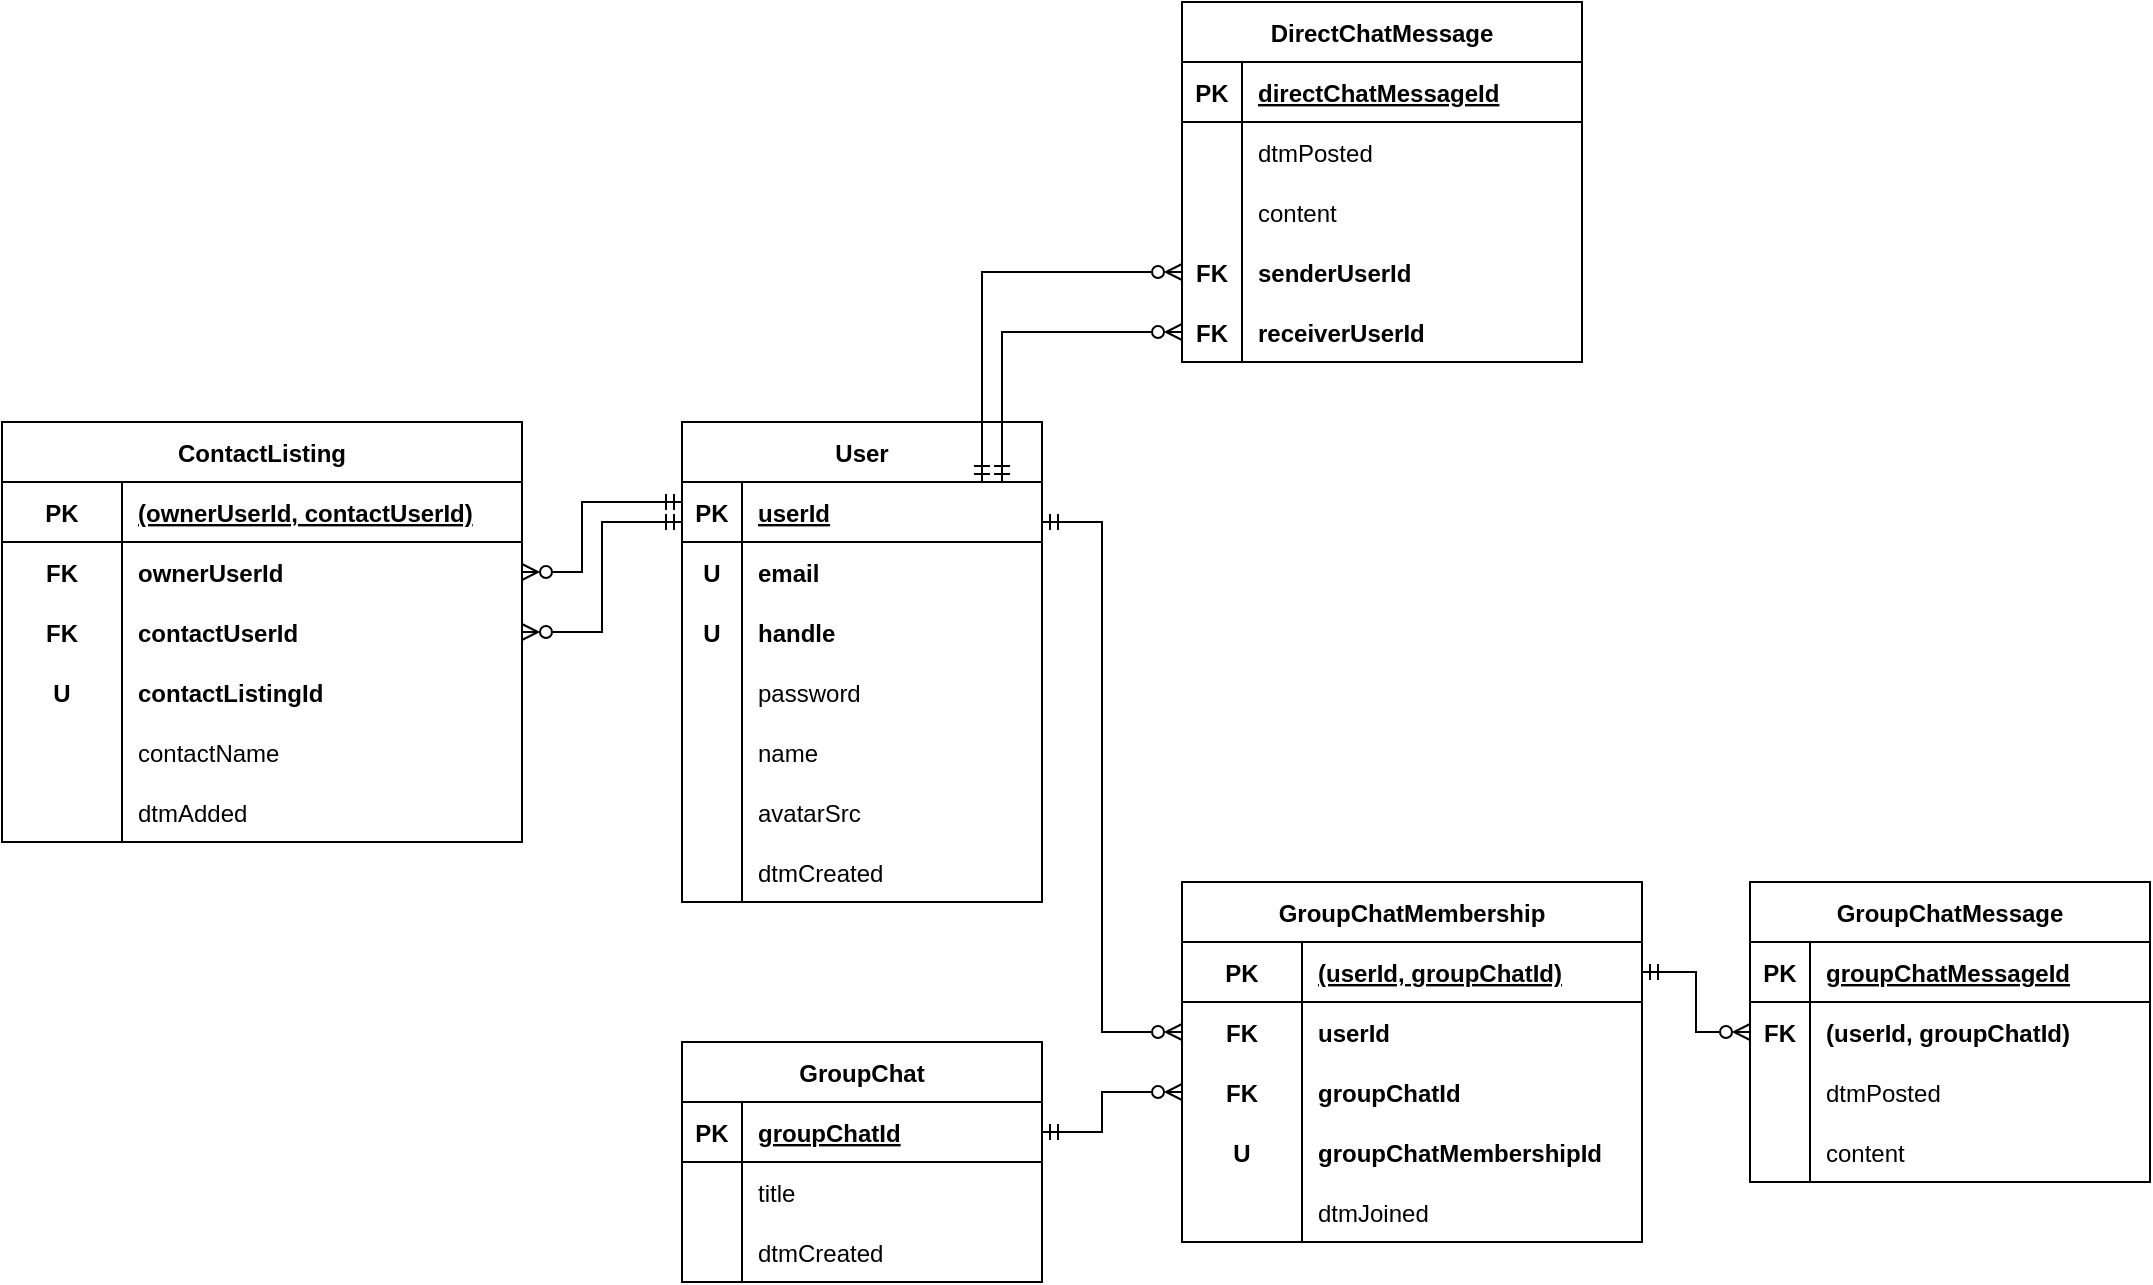 <mxfile version="18.0.7" type="device"><diagram id="ogwA0sfiTy2EIJQQeg46" name="Page-1"><mxGraphModel dx="1700" dy="932" grid="1" gridSize="10" guides="1" tooltips="1" connect="1" arrows="1" fold="1" page="1" pageScale="1" pageWidth="827" pageHeight="1169" math="0" shadow="0"><root><mxCell id="0"/><mxCell id="1" parent="0"/><mxCell id="n8cYp7E7KyXDrcf6rKB5-1" value="User" style="shape=table;startSize=30;container=1;collapsible=1;childLayout=tableLayout;fixedRows=1;rowLines=0;fontStyle=1;align=center;resizeLast=1;" parent="1" vertex="1"><mxGeometry x="-220" y="470" width="180" height="240" as="geometry"><mxRectangle x="180" y="210" width="60" height="30" as="alternateBounds"/></mxGeometry></mxCell><mxCell id="n8cYp7E7KyXDrcf6rKB5-2" value="" style="shape=partialRectangle;collapsible=0;dropTarget=0;pointerEvents=0;fillColor=none;top=0;left=0;bottom=1;right=0;points=[[0,0.5],[1,0.5]];portConstraint=eastwest;" parent="n8cYp7E7KyXDrcf6rKB5-1" vertex="1"><mxGeometry y="30" width="180" height="30" as="geometry"/></mxCell><mxCell id="n8cYp7E7KyXDrcf6rKB5-3" value="PK" style="shape=partialRectangle;connectable=0;fillColor=none;top=0;left=0;bottom=0;right=0;fontStyle=1;overflow=hidden;" parent="n8cYp7E7KyXDrcf6rKB5-2" vertex="1"><mxGeometry width="30" height="30" as="geometry"><mxRectangle width="30" height="30" as="alternateBounds"/></mxGeometry></mxCell><mxCell id="n8cYp7E7KyXDrcf6rKB5-4" value="userId" style="shape=partialRectangle;connectable=0;fillColor=none;top=0;left=0;bottom=0;right=0;align=left;spacingLeft=6;fontStyle=5;overflow=hidden;" parent="n8cYp7E7KyXDrcf6rKB5-2" vertex="1"><mxGeometry x="30" width="150" height="30" as="geometry"><mxRectangle width="150" height="30" as="alternateBounds"/></mxGeometry></mxCell><mxCell id="n8cYp7E7KyXDrcf6rKB5-5" value="" style="shape=partialRectangle;collapsible=0;dropTarget=0;pointerEvents=0;fillColor=none;top=0;left=0;bottom=0;right=0;points=[[0,0.5],[1,0.5]];portConstraint=eastwest;fontStyle=1" parent="n8cYp7E7KyXDrcf6rKB5-1" vertex="1"><mxGeometry y="60" width="180" height="30" as="geometry"/></mxCell><mxCell id="n8cYp7E7KyXDrcf6rKB5-6" value="U" style="shape=partialRectangle;connectable=0;fillColor=none;top=0;left=0;bottom=0;right=0;editable=1;overflow=hidden;fontStyle=1" parent="n8cYp7E7KyXDrcf6rKB5-5" vertex="1"><mxGeometry width="30" height="30" as="geometry"><mxRectangle width="30" height="30" as="alternateBounds"/></mxGeometry></mxCell><mxCell id="n8cYp7E7KyXDrcf6rKB5-7" value="email" style="shape=partialRectangle;connectable=0;fillColor=none;top=0;left=0;bottom=0;right=0;align=left;spacingLeft=6;overflow=hidden;fontStyle=1" parent="n8cYp7E7KyXDrcf6rKB5-5" vertex="1"><mxGeometry x="30" width="150" height="30" as="geometry"><mxRectangle width="150" height="30" as="alternateBounds"/></mxGeometry></mxCell><mxCell id="n8cYp7E7KyXDrcf6rKB5-138" value="" style="shape=partialRectangle;collapsible=0;dropTarget=0;pointerEvents=0;fillColor=none;top=0;left=0;bottom=0;right=0;points=[[0,0.5],[1,0.5]];portConstraint=eastwest;" parent="n8cYp7E7KyXDrcf6rKB5-1" vertex="1"><mxGeometry y="90" width="180" height="30" as="geometry"/></mxCell><mxCell id="n8cYp7E7KyXDrcf6rKB5-139" value="U" style="shape=partialRectangle;connectable=0;fillColor=none;top=0;left=0;bottom=0;right=0;editable=1;overflow=hidden;fontStyle=1" parent="n8cYp7E7KyXDrcf6rKB5-138" vertex="1"><mxGeometry width="30" height="30" as="geometry"><mxRectangle width="30" height="30" as="alternateBounds"/></mxGeometry></mxCell><mxCell id="n8cYp7E7KyXDrcf6rKB5-140" value="handle" style="shape=partialRectangle;connectable=0;fillColor=none;top=0;left=0;bottom=0;right=0;align=left;spacingLeft=6;overflow=hidden;fontStyle=1" parent="n8cYp7E7KyXDrcf6rKB5-138" vertex="1"><mxGeometry x="30" width="150" height="30" as="geometry"><mxRectangle width="150" height="30" as="alternateBounds"/></mxGeometry></mxCell><mxCell id="n8cYp7E7KyXDrcf6rKB5-8" value="" style="shape=partialRectangle;collapsible=0;dropTarget=0;pointerEvents=0;fillColor=none;top=0;left=0;bottom=0;right=0;points=[[0,0.5],[1,0.5]];portConstraint=eastwest;" parent="n8cYp7E7KyXDrcf6rKB5-1" vertex="1"><mxGeometry y="120" width="180" height="30" as="geometry"/></mxCell><mxCell id="n8cYp7E7KyXDrcf6rKB5-9" value="" style="shape=partialRectangle;connectable=0;fillColor=none;top=0;left=0;bottom=0;right=0;editable=1;overflow=hidden;" parent="n8cYp7E7KyXDrcf6rKB5-8" vertex="1"><mxGeometry width="30" height="30" as="geometry"><mxRectangle width="30" height="30" as="alternateBounds"/></mxGeometry></mxCell><mxCell id="n8cYp7E7KyXDrcf6rKB5-10" value="password" style="shape=partialRectangle;connectable=0;fillColor=none;top=0;left=0;bottom=0;right=0;align=left;spacingLeft=6;overflow=hidden;" parent="n8cYp7E7KyXDrcf6rKB5-8" vertex="1"><mxGeometry x="30" width="150" height="30" as="geometry"><mxRectangle width="150" height="30" as="alternateBounds"/></mxGeometry></mxCell><mxCell id="n8cYp7E7KyXDrcf6rKB5-19" value="" style="shape=partialRectangle;collapsible=0;dropTarget=0;pointerEvents=0;fillColor=none;top=0;left=0;bottom=0;right=0;points=[[0,0.5],[1,0.5]];portConstraint=eastwest;" parent="n8cYp7E7KyXDrcf6rKB5-1" vertex="1"><mxGeometry y="150" width="180" height="30" as="geometry"/></mxCell><mxCell id="n8cYp7E7KyXDrcf6rKB5-20" value="" style="shape=partialRectangle;connectable=0;fillColor=none;top=0;left=0;bottom=0;right=0;editable=1;overflow=hidden;" parent="n8cYp7E7KyXDrcf6rKB5-19" vertex="1"><mxGeometry width="30" height="30" as="geometry"><mxRectangle width="30" height="30" as="alternateBounds"/></mxGeometry></mxCell><mxCell id="n8cYp7E7KyXDrcf6rKB5-21" value="name" style="shape=partialRectangle;connectable=0;fillColor=none;top=0;left=0;bottom=0;right=0;align=left;spacingLeft=6;overflow=hidden;" parent="n8cYp7E7KyXDrcf6rKB5-19" vertex="1"><mxGeometry x="30" width="150" height="30" as="geometry"><mxRectangle width="150" height="30" as="alternateBounds"/></mxGeometry></mxCell><mxCell id="n8cYp7E7KyXDrcf6rKB5-11" value="" style="shape=partialRectangle;collapsible=0;dropTarget=0;pointerEvents=0;fillColor=none;top=0;left=0;bottom=0;right=0;points=[[0,0.5],[1,0.5]];portConstraint=eastwest;" parent="n8cYp7E7KyXDrcf6rKB5-1" vertex="1"><mxGeometry y="180" width="180" height="30" as="geometry"/></mxCell><mxCell id="n8cYp7E7KyXDrcf6rKB5-12" value="" style="shape=partialRectangle;connectable=0;fillColor=none;top=0;left=0;bottom=0;right=0;editable=1;overflow=hidden;" parent="n8cYp7E7KyXDrcf6rKB5-11" vertex="1"><mxGeometry width="30" height="30" as="geometry"><mxRectangle width="30" height="30" as="alternateBounds"/></mxGeometry></mxCell><mxCell id="n8cYp7E7KyXDrcf6rKB5-13" value="avatarSrc" style="shape=partialRectangle;connectable=0;fillColor=none;top=0;left=0;bottom=0;right=0;align=left;spacingLeft=6;overflow=hidden;" parent="n8cYp7E7KyXDrcf6rKB5-11" vertex="1"><mxGeometry x="30" width="150" height="30" as="geometry"><mxRectangle width="150" height="30" as="alternateBounds"/></mxGeometry></mxCell><mxCell id="NFXWz4saGPGMAcle1q2y-23" value="" style="shape=partialRectangle;collapsible=0;dropTarget=0;pointerEvents=0;fillColor=none;top=0;left=0;bottom=0;right=0;points=[[0,0.5],[1,0.5]];portConstraint=eastwest;" parent="n8cYp7E7KyXDrcf6rKB5-1" vertex="1"><mxGeometry y="210" width="180" height="30" as="geometry"/></mxCell><mxCell id="NFXWz4saGPGMAcle1q2y-24" value="" style="shape=partialRectangle;connectable=0;fillColor=none;top=0;left=0;bottom=0;right=0;editable=1;overflow=hidden;" parent="NFXWz4saGPGMAcle1q2y-23" vertex="1"><mxGeometry width="30" height="30" as="geometry"><mxRectangle width="30" height="30" as="alternateBounds"/></mxGeometry></mxCell><mxCell id="NFXWz4saGPGMAcle1q2y-25" value="dtmCreated" style="shape=partialRectangle;connectable=0;fillColor=none;top=0;left=0;bottom=0;right=0;align=left;spacingLeft=6;overflow=hidden;" parent="NFXWz4saGPGMAcle1q2y-23" vertex="1"><mxGeometry x="30" width="150" height="30" as="geometry"><mxRectangle width="150" height="30" as="alternateBounds"/></mxGeometry></mxCell><mxCell id="n8cYp7E7KyXDrcf6rKB5-41" value="GroupChatMessage" style="shape=table;startSize=30;container=1;collapsible=1;childLayout=tableLayout;fixedRows=1;rowLines=0;fontStyle=1;align=center;resizeLast=1;" parent="1" vertex="1"><mxGeometry x="314" y="700" width="200" height="150" as="geometry"><mxRectangle x="180" y="210" width="60" height="30" as="alternateBounds"/></mxGeometry></mxCell><mxCell id="n8cYp7E7KyXDrcf6rKB5-42" value="" style="shape=partialRectangle;collapsible=0;dropTarget=0;pointerEvents=0;fillColor=none;top=0;left=0;bottom=1;right=0;points=[[0,0.5],[1,0.5]];portConstraint=eastwest;" parent="n8cYp7E7KyXDrcf6rKB5-41" vertex="1"><mxGeometry y="30" width="200" height="30" as="geometry"/></mxCell><mxCell id="n8cYp7E7KyXDrcf6rKB5-43" value="PK" style="shape=partialRectangle;connectable=0;fillColor=none;top=0;left=0;bottom=0;right=0;fontStyle=1;overflow=hidden;" parent="n8cYp7E7KyXDrcf6rKB5-42" vertex="1"><mxGeometry width="30" height="30" as="geometry"><mxRectangle width="30" height="30" as="alternateBounds"/></mxGeometry></mxCell><mxCell id="n8cYp7E7KyXDrcf6rKB5-44" value="groupChatMessageId" style="shape=partialRectangle;connectable=0;fillColor=none;top=0;left=0;bottom=0;right=0;align=left;spacingLeft=6;fontStyle=5;overflow=hidden;" parent="n8cYp7E7KyXDrcf6rKB5-42" vertex="1"><mxGeometry x="30" width="170" height="30" as="geometry"><mxRectangle width="170" height="30" as="alternateBounds"/></mxGeometry></mxCell><mxCell id="n8cYp7E7KyXDrcf6rKB5-51" value="" style="shape=partialRectangle;collapsible=0;dropTarget=0;pointerEvents=0;fillColor=none;top=0;left=0;bottom=0;right=0;points=[[0,0.5],[1,0.5]];portConstraint=eastwest;" parent="n8cYp7E7KyXDrcf6rKB5-41" vertex="1"><mxGeometry y="60" width="200" height="30" as="geometry"/></mxCell><mxCell id="n8cYp7E7KyXDrcf6rKB5-52" value="FK" style="shape=partialRectangle;connectable=0;fillColor=none;top=0;left=0;bottom=0;right=0;editable=1;overflow=hidden;fontStyle=1" parent="n8cYp7E7KyXDrcf6rKB5-51" vertex="1"><mxGeometry width="30" height="30" as="geometry"><mxRectangle width="30" height="30" as="alternateBounds"/></mxGeometry></mxCell><mxCell id="n8cYp7E7KyXDrcf6rKB5-53" value="(userId, groupChatId)" style="shape=partialRectangle;connectable=0;fillColor=none;top=0;left=0;bottom=0;right=0;align=left;spacingLeft=6;overflow=hidden;fontStyle=1" parent="n8cYp7E7KyXDrcf6rKB5-51" vertex="1"><mxGeometry x="30" width="170" height="30" as="geometry"><mxRectangle width="170" height="30" as="alternateBounds"/></mxGeometry></mxCell><mxCell id="n8cYp7E7KyXDrcf6rKB5-45" value="" style="shape=partialRectangle;collapsible=0;dropTarget=0;pointerEvents=0;fillColor=none;top=0;left=0;bottom=0;right=0;points=[[0,0.5],[1,0.5]];portConstraint=eastwest;" parent="n8cYp7E7KyXDrcf6rKB5-41" vertex="1"><mxGeometry y="90" width="200" height="30" as="geometry"/></mxCell><mxCell id="n8cYp7E7KyXDrcf6rKB5-46" value="" style="shape=partialRectangle;connectable=0;fillColor=none;top=0;left=0;bottom=0;right=0;editable=1;overflow=hidden;" parent="n8cYp7E7KyXDrcf6rKB5-45" vertex="1"><mxGeometry width="30" height="30" as="geometry"><mxRectangle width="30" height="30" as="alternateBounds"/></mxGeometry></mxCell><mxCell id="n8cYp7E7KyXDrcf6rKB5-47" value="dtmPosted" style="shape=partialRectangle;connectable=0;fillColor=none;top=0;left=0;bottom=0;right=0;align=left;spacingLeft=6;overflow=hidden;" parent="n8cYp7E7KyXDrcf6rKB5-45" vertex="1"><mxGeometry x="30" width="170" height="30" as="geometry"><mxRectangle width="170" height="30" as="alternateBounds"/></mxGeometry></mxCell><mxCell id="n8cYp7E7KyXDrcf6rKB5-48" value="" style="shape=partialRectangle;collapsible=0;dropTarget=0;pointerEvents=0;fillColor=none;top=0;left=0;bottom=0;right=0;points=[[0,0.5],[1,0.5]];portConstraint=eastwest;" parent="n8cYp7E7KyXDrcf6rKB5-41" vertex="1"><mxGeometry y="120" width="200" height="30" as="geometry"/></mxCell><mxCell id="n8cYp7E7KyXDrcf6rKB5-49" value="" style="shape=partialRectangle;connectable=0;fillColor=none;top=0;left=0;bottom=0;right=0;editable=1;overflow=hidden;" parent="n8cYp7E7KyXDrcf6rKB5-48" vertex="1"><mxGeometry width="30" height="30" as="geometry"><mxRectangle width="30" height="30" as="alternateBounds"/></mxGeometry></mxCell><mxCell id="n8cYp7E7KyXDrcf6rKB5-50" value="content" style="shape=partialRectangle;connectable=0;fillColor=none;top=0;left=0;bottom=0;right=0;align=left;spacingLeft=6;overflow=hidden;" parent="n8cYp7E7KyXDrcf6rKB5-48" vertex="1"><mxGeometry x="30" width="170" height="30" as="geometry"><mxRectangle width="170" height="30" as="alternateBounds"/></mxGeometry></mxCell><mxCell id="n8cYp7E7KyXDrcf6rKB5-65" value="GroupChat" style="shape=table;startSize=30;container=1;collapsible=1;childLayout=tableLayout;fixedRows=1;rowLines=0;fontStyle=1;align=center;resizeLast=1;" parent="1" vertex="1"><mxGeometry x="-220" y="780" width="180" height="120" as="geometry"/></mxCell><mxCell id="n8cYp7E7KyXDrcf6rKB5-66" value="" style="shape=partialRectangle;collapsible=0;dropTarget=0;pointerEvents=0;fillColor=none;top=0;left=0;bottom=1;right=0;points=[[0,0.5],[1,0.5]];portConstraint=eastwest;" parent="n8cYp7E7KyXDrcf6rKB5-65" vertex="1"><mxGeometry y="30" width="180" height="30" as="geometry"/></mxCell><mxCell id="n8cYp7E7KyXDrcf6rKB5-67" value="PK" style="shape=partialRectangle;connectable=0;fillColor=none;top=0;left=0;bottom=0;right=0;fontStyle=1;overflow=hidden;" parent="n8cYp7E7KyXDrcf6rKB5-66" vertex="1"><mxGeometry width="30" height="30" as="geometry"><mxRectangle width="30" height="30" as="alternateBounds"/></mxGeometry></mxCell><mxCell id="n8cYp7E7KyXDrcf6rKB5-68" value="groupChatId" style="shape=partialRectangle;connectable=0;fillColor=none;top=0;left=0;bottom=0;right=0;align=left;spacingLeft=6;fontStyle=5;overflow=hidden;" parent="n8cYp7E7KyXDrcf6rKB5-66" vertex="1"><mxGeometry x="30" width="150" height="30" as="geometry"><mxRectangle width="150" height="30" as="alternateBounds"/></mxGeometry></mxCell><mxCell id="n8cYp7E7KyXDrcf6rKB5-69" value="" style="shape=partialRectangle;collapsible=0;dropTarget=0;pointerEvents=0;fillColor=none;top=0;left=0;bottom=0;right=0;points=[[0,0.5],[1,0.5]];portConstraint=eastwest;" parent="n8cYp7E7KyXDrcf6rKB5-65" vertex="1"><mxGeometry y="60" width="180" height="30" as="geometry"/></mxCell><mxCell id="n8cYp7E7KyXDrcf6rKB5-70" value="" style="shape=partialRectangle;connectable=0;fillColor=none;top=0;left=0;bottom=0;right=0;editable=1;overflow=hidden;" parent="n8cYp7E7KyXDrcf6rKB5-69" vertex="1"><mxGeometry width="30" height="30" as="geometry"><mxRectangle width="30" height="30" as="alternateBounds"/></mxGeometry></mxCell><mxCell id="n8cYp7E7KyXDrcf6rKB5-71" value="title" style="shape=partialRectangle;connectable=0;fillColor=none;top=0;left=0;bottom=0;right=0;align=left;spacingLeft=6;overflow=hidden;" parent="n8cYp7E7KyXDrcf6rKB5-69" vertex="1"><mxGeometry x="30" width="150" height="30" as="geometry"><mxRectangle width="150" height="30" as="alternateBounds"/></mxGeometry></mxCell><mxCell id="n8cYp7E7KyXDrcf6rKB5-72" value="" style="shape=partialRectangle;collapsible=0;dropTarget=0;pointerEvents=0;fillColor=none;top=0;left=0;bottom=0;right=0;points=[[0,0.5],[1,0.5]];portConstraint=eastwest;" parent="n8cYp7E7KyXDrcf6rKB5-65" vertex="1"><mxGeometry y="90" width="180" height="30" as="geometry"/></mxCell><mxCell id="n8cYp7E7KyXDrcf6rKB5-73" value="" style="shape=partialRectangle;connectable=0;fillColor=none;top=0;left=0;bottom=0;right=0;editable=1;overflow=hidden;" parent="n8cYp7E7KyXDrcf6rKB5-72" vertex="1"><mxGeometry width="30" height="30" as="geometry"><mxRectangle width="30" height="30" as="alternateBounds"/></mxGeometry></mxCell><mxCell id="n8cYp7E7KyXDrcf6rKB5-74" value="dtmCreated" style="shape=partialRectangle;connectable=0;fillColor=none;top=0;left=0;bottom=0;right=0;align=left;spacingLeft=6;overflow=hidden;" parent="n8cYp7E7KyXDrcf6rKB5-72" vertex="1"><mxGeometry x="30" width="150" height="30" as="geometry"><mxRectangle width="150" height="30" as="alternateBounds"/></mxGeometry></mxCell><mxCell id="n8cYp7E7KyXDrcf6rKB5-100" value="GroupChatMembership" style="shape=table;startSize=30;container=1;collapsible=1;childLayout=tableLayout;fixedRows=1;rowLines=0;fontStyle=1;align=center;resizeLast=1;" parent="1" vertex="1"><mxGeometry x="30" y="700" width="230" height="180" as="geometry"/></mxCell><mxCell id="1bkIsNnUVu4j5fI7n6q0-2" value="" style="shape=partialRectangle;collapsible=0;dropTarget=0;pointerEvents=0;fillColor=none;top=0;left=0;bottom=1;right=0;points=[[0,0.5],[1,0.5]];portConstraint=eastwest;" vertex="1" parent="n8cYp7E7KyXDrcf6rKB5-100"><mxGeometry y="30" width="230" height="30" as="geometry"/></mxCell><mxCell id="1bkIsNnUVu4j5fI7n6q0-3" value="PK" style="shape=partialRectangle;connectable=0;fillColor=none;top=0;left=0;bottom=0;right=0;editable=1;overflow=hidden;fontStyle=1" vertex="1" parent="1bkIsNnUVu4j5fI7n6q0-2"><mxGeometry width="60" height="30" as="geometry"><mxRectangle width="60" height="30" as="alternateBounds"/></mxGeometry></mxCell><mxCell id="1bkIsNnUVu4j5fI7n6q0-4" value="(userId, groupChatId)" style="shape=partialRectangle;connectable=0;fillColor=none;top=0;left=0;bottom=0;right=0;align=left;spacingLeft=6;overflow=hidden;fontStyle=5" vertex="1" parent="1bkIsNnUVu4j5fI7n6q0-2"><mxGeometry x="60" width="170" height="30" as="geometry"><mxRectangle width="170" height="30" as="alternateBounds"/></mxGeometry></mxCell><mxCell id="n8cYp7E7KyXDrcf6rKB5-104" value="" style="shape=partialRectangle;collapsible=0;dropTarget=0;pointerEvents=0;fillColor=none;top=0;left=0;bottom=0;right=0;points=[[0,0.5],[1,0.5]];portConstraint=eastwest;" parent="n8cYp7E7KyXDrcf6rKB5-100" vertex="1"><mxGeometry y="60" width="230" height="30" as="geometry"/></mxCell><mxCell id="n8cYp7E7KyXDrcf6rKB5-105" value="FK" style="shape=partialRectangle;connectable=0;fillColor=none;top=0;left=0;bottom=0;right=0;editable=1;overflow=hidden;fontStyle=1" parent="n8cYp7E7KyXDrcf6rKB5-104" vertex="1"><mxGeometry width="60" height="30" as="geometry"><mxRectangle width="60" height="30" as="alternateBounds"/></mxGeometry></mxCell><mxCell id="n8cYp7E7KyXDrcf6rKB5-106" value="userId" style="shape=partialRectangle;connectable=0;fillColor=none;top=0;left=0;bottom=0;right=0;align=left;spacingLeft=6;overflow=hidden;fontStyle=1" parent="n8cYp7E7KyXDrcf6rKB5-104" vertex="1"><mxGeometry x="60" width="170" height="30" as="geometry"><mxRectangle width="170" height="30" as="alternateBounds"/></mxGeometry></mxCell><mxCell id="n8cYp7E7KyXDrcf6rKB5-107" value="" style="shape=partialRectangle;collapsible=0;dropTarget=0;pointerEvents=0;fillColor=none;top=0;left=0;bottom=0;right=0;points=[[0,0.5],[1,0.5]];portConstraint=eastwest;" parent="n8cYp7E7KyXDrcf6rKB5-100" vertex="1"><mxGeometry y="90" width="230" height="30" as="geometry"/></mxCell><mxCell id="n8cYp7E7KyXDrcf6rKB5-108" value="FK" style="shape=partialRectangle;connectable=0;fillColor=none;top=0;left=0;bottom=0;right=0;editable=1;overflow=hidden;fontStyle=1" parent="n8cYp7E7KyXDrcf6rKB5-107" vertex="1"><mxGeometry width="60" height="30" as="geometry"><mxRectangle width="60" height="30" as="alternateBounds"/></mxGeometry></mxCell><mxCell id="n8cYp7E7KyXDrcf6rKB5-109" value="groupChatId" style="shape=partialRectangle;connectable=0;fillColor=none;top=0;left=0;bottom=0;right=0;align=left;spacingLeft=6;overflow=hidden;fontStyle=1" parent="n8cYp7E7KyXDrcf6rKB5-107" vertex="1"><mxGeometry x="60" width="170" height="30" as="geometry"><mxRectangle width="170" height="30" as="alternateBounds"/></mxGeometry></mxCell><mxCell id="n8cYp7E7KyXDrcf6rKB5-101" value="" style="shape=partialRectangle;collapsible=0;dropTarget=0;pointerEvents=0;fillColor=none;top=0;left=0;bottom=0;right=0;points=[[0,0.5],[1,0.5]];portConstraint=eastwest;" parent="n8cYp7E7KyXDrcf6rKB5-100" vertex="1"><mxGeometry y="120" width="230" height="30" as="geometry"/></mxCell><mxCell id="n8cYp7E7KyXDrcf6rKB5-102" value="U" style="shape=partialRectangle;connectable=0;fillColor=none;top=0;left=0;bottom=0;right=0;fontStyle=1;overflow=hidden;" parent="n8cYp7E7KyXDrcf6rKB5-101" vertex="1"><mxGeometry width="60" height="30" as="geometry"><mxRectangle width="60" height="30" as="alternateBounds"/></mxGeometry></mxCell><mxCell id="n8cYp7E7KyXDrcf6rKB5-103" value="groupChatMembershipId" style="shape=partialRectangle;connectable=0;fillColor=none;top=0;left=0;bottom=0;right=0;align=left;spacingLeft=6;fontStyle=1;overflow=hidden;" parent="n8cYp7E7KyXDrcf6rKB5-101" vertex="1"><mxGeometry x="60" width="170" height="30" as="geometry"><mxRectangle width="170" height="30" as="alternateBounds"/></mxGeometry></mxCell><mxCell id="n8cYp7E7KyXDrcf6rKB5-110" value="" style="shape=partialRectangle;collapsible=0;dropTarget=0;pointerEvents=0;fillColor=none;top=0;left=0;bottom=0;right=0;points=[[0,0.5],[1,0.5]];portConstraint=eastwest;" parent="n8cYp7E7KyXDrcf6rKB5-100" vertex="1"><mxGeometry y="150" width="230" height="30" as="geometry"/></mxCell><mxCell id="n8cYp7E7KyXDrcf6rKB5-111" value="" style="shape=partialRectangle;connectable=0;fillColor=none;top=0;left=0;bottom=0;right=0;editable=1;overflow=hidden;" parent="n8cYp7E7KyXDrcf6rKB5-110" vertex="1"><mxGeometry width="60" height="30" as="geometry"><mxRectangle width="60" height="30" as="alternateBounds"/></mxGeometry></mxCell><mxCell id="n8cYp7E7KyXDrcf6rKB5-112" value="dtmJoined" style="shape=partialRectangle;connectable=0;fillColor=none;top=0;left=0;bottom=0;right=0;align=left;spacingLeft=6;overflow=hidden;" parent="n8cYp7E7KyXDrcf6rKB5-110" vertex="1"><mxGeometry x="60" width="170" height="30" as="geometry"><mxRectangle width="170" height="30" as="alternateBounds"/></mxGeometry></mxCell><mxCell id="n8cYp7E7KyXDrcf6rKB5-114" style="edgeStyle=orthogonalEdgeStyle;rounded=0;orthogonalLoop=1;jettySize=auto;html=1;startArrow=ERmandOne;startFill=0;endArrow=ERzeroToMany;endFill=0;strokeColor=default;" parent="1" source="n8cYp7E7KyXDrcf6rKB5-2" target="n8cYp7E7KyXDrcf6rKB5-104" edge="1"><mxGeometry relative="1" as="geometry"><Array as="points"><mxPoint x="-10" y="520"/><mxPoint x="-10" y="775"/></Array></mxGeometry></mxCell><mxCell id="n8cYp7E7KyXDrcf6rKB5-115" style="edgeStyle=orthogonalEdgeStyle;rounded=0;orthogonalLoop=1;jettySize=auto;html=1;startArrow=ERzeroToMany;startFill=0;endArrow=ERmandOne;endFill=0;strokeColor=default;" parent="1" source="n8cYp7E7KyXDrcf6rKB5-107" target="n8cYp7E7KyXDrcf6rKB5-66" edge="1"><mxGeometry relative="1" as="geometry"><Array as="points"><mxPoint x="-10" y="805"/><mxPoint x="-10" y="825"/></Array></mxGeometry></mxCell><mxCell id="n8cYp7E7KyXDrcf6rKB5-122" value="ContactListing" style="shape=table;startSize=30;container=1;collapsible=1;childLayout=tableLayout;fixedRows=1;rowLines=0;fontStyle=1;align=center;resizeLast=1;" parent="1" vertex="1"><mxGeometry x="-560" y="470" width="260" height="210" as="geometry"><mxRectangle x="180" y="210" width="60" height="30" as="alternateBounds"/></mxGeometry></mxCell><mxCell id="1bkIsNnUVu4j5fI7n6q0-5" value="" style="shape=partialRectangle;collapsible=0;dropTarget=0;pointerEvents=0;fillColor=none;top=0;left=0;bottom=1;right=0;points=[[0,0.5],[1,0.5]];portConstraint=eastwest;" vertex="1" parent="n8cYp7E7KyXDrcf6rKB5-122"><mxGeometry y="30" width="260" height="30" as="geometry"/></mxCell><mxCell id="1bkIsNnUVu4j5fI7n6q0-6" value="PK" style="shape=partialRectangle;connectable=0;fillColor=none;top=0;left=0;bottom=0;right=0;editable=1;overflow=hidden;fontStyle=1" vertex="1" parent="1bkIsNnUVu4j5fI7n6q0-5"><mxGeometry width="60" height="30" as="geometry"><mxRectangle width="60" height="30" as="alternateBounds"/></mxGeometry></mxCell><mxCell id="1bkIsNnUVu4j5fI7n6q0-7" value="(ownerUserId, contactUserId)" style="shape=partialRectangle;connectable=0;fillColor=none;top=0;left=0;bottom=0;right=0;align=left;spacingLeft=6;overflow=hidden;fontStyle=5" vertex="1" parent="1bkIsNnUVu4j5fI7n6q0-5"><mxGeometry x="60" width="200" height="30" as="geometry"><mxRectangle width="200" height="30" as="alternateBounds"/></mxGeometry></mxCell><mxCell id="n8cYp7E7KyXDrcf6rKB5-126" value="" style="shape=partialRectangle;collapsible=0;dropTarget=0;pointerEvents=0;fillColor=none;top=0;left=0;bottom=0;right=0;points=[[0,0.5],[1,0.5]];portConstraint=eastwest;" parent="n8cYp7E7KyXDrcf6rKB5-122" vertex="1"><mxGeometry y="60" width="260" height="30" as="geometry"/></mxCell><mxCell id="n8cYp7E7KyXDrcf6rKB5-127" value="FK" style="shape=partialRectangle;connectable=0;fillColor=none;top=0;left=0;bottom=0;right=0;editable=1;overflow=hidden;fontStyle=1" parent="n8cYp7E7KyXDrcf6rKB5-126" vertex="1"><mxGeometry width="60" height="30" as="geometry"><mxRectangle width="60" height="30" as="alternateBounds"/></mxGeometry></mxCell><mxCell id="n8cYp7E7KyXDrcf6rKB5-128" value="ownerUserId" style="shape=partialRectangle;connectable=0;fillColor=none;top=0;left=0;bottom=0;right=0;align=left;spacingLeft=6;overflow=hidden;fontStyle=1" parent="n8cYp7E7KyXDrcf6rKB5-126" vertex="1"><mxGeometry x="60" width="200" height="30" as="geometry"><mxRectangle width="200" height="30" as="alternateBounds"/></mxGeometry></mxCell><mxCell id="n8cYp7E7KyXDrcf6rKB5-129" value="" style="shape=partialRectangle;collapsible=0;dropTarget=0;pointerEvents=0;fillColor=none;top=0;left=0;bottom=0;right=0;points=[[0,0.5],[1,0.5]];portConstraint=eastwest;" parent="n8cYp7E7KyXDrcf6rKB5-122" vertex="1"><mxGeometry y="90" width="260" height="30" as="geometry"/></mxCell><mxCell id="n8cYp7E7KyXDrcf6rKB5-130" value="FK" style="shape=partialRectangle;connectable=0;fillColor=none;top=0;left=0;bottom=0;right=0;editable=1;overflow=hidden;fontStyle=1" parent="n8cYp7E7KyXDrcf6rKB5-129" vertex="1"><mxGeometry width="60" height="30" as="geometry"><mxRectangle width="60" height="30" as="alternateBounds"/></mxGeometry></mxCell><mxCell id="n8cYp7E7KyXDrcf6rKB5-131" value="contactUserId" style="shape=partialRectangle;connectable=0;fillColor=none;top=0;left=0;bottom=0;right=0;align=left;spacingLeft=6;overflow=hidden;fontStyle=1" parent="n8cYp7E7KyXDrcf6rKB5-129" vertex="1"><mxGeometry x="60" width="200" height="30" as="geometry"><mxRectangle width="200" height="30" as="alternateBounds"/></mxGeometry></mxCell><mxCell id="n8cYp7E7KyXDrcf6rKB5-123" value="" style="shape=partialRectangle;collapsible=0;dropTarget=0;pointerEvents=0;fillColor=none;top=0;left=0;bottom=0;right=0;points=[[0,0.5],[1,0.5]];portConstraint=eastwest;" parent="n8cYp7E7KyXDrcf6rKB5-122" vertex="1"><mxGeometry y="120" width="260" height="30" as="geometry"/></mxCell><mxCell id="n8cYp7E7KyXDrcf6rKB5-124" value="U" style="shape=partialRectangle;connectable=0;fillColor=none;top=0;left=0;bottom=0;right=0;fontStyle=1;overflow=hidden;" parent="n8cYp7E7KyXDrcf6rKB5-123" vertex="1"><mxGeometry width="60" height="30" as="geometry"><mxRectangle width="60" height="30" as="alternateBounds"/></mxGeometry></mxCell><mxCell id="n8cYp7E7KyXDrcf6rKB5-125" value="contactListingId" style="shape=partialRectangle;connectable=0;fillColor=none;top=0;left=0;bottom=0;right=0;align=left;spacingLeft=6;fontStyle=1;overflow=hidden;" parent="n8cYp7E7KyXDrcf6rKB5-123" vertex="1"><mxGeometry x="60" width="200" height="30" as="geometry"><mxRectangle width="200" height="30" as="alternateBounds"/></mxGeometry></mxCell><mxCell id="NFXWz4saGPGMAcle1q2y-1" value="" style="shape=partialRectangle;collapsible=0;dropTarget=0;pointerEvents=0;fillColor=none;top=0;left=0;bottom=0;right=0;points=[[0,0.5],[1,0.5]];portConstraint=eastwest;" parent="n8cYp7E7KyXDrcf6rKB5-122" vertex="1"><mxGeometry y="150" width="260" height="30" as="geometry"/></mxCell><mxCell id="NFXWz4saGPGMAcle1q2y-2" value="" style="shape=partialRectangle;connectable=0;fillColor=none;top=0;left=0;bottom=0;right=0;editable=1;overflow=hidden;" parent="NFXWz4saGPGMAcle1q2y-1" vertex="1"><mxGeometry width="60" height="30" as="geometry"><mxRectangle width="60" height="30" as="alternateBounds"/></mxGeometry></mxCell><mxCell id="NFXWz4saGPGMAcle1q2y-3" value="contactName" style="shape=partialRectangle;connectable=0;fillColor=none;top=0;left=0;bottom=0;right=0;align=left;spacingLeft=6;overflow=hidden;" parent="NFXWz4saGPGMAcle1q2y-1" vertex="1"><mxGeometry x="60" width="200" height="30" as="geometry"><mxRectangle width="200" height="30" as="alternateBounds"/></mxGeometry></mxCell><mxCell id="n8cYp7E7KyXDrcf6rKB5-132" value="" style="shape=partialRectangle;collapsible=0;dropTarget=0;pointerEvents=0;fillColor=none;top=0;left=0;bottom=0;right=0;points=[[0,0.5],[1,0.5]];portConstraint=eastwest;" parent="n8cYp7E7KyXDrcf6rKB5-122" vertex="1"><mxGeometry y="180" width="260" height="30" as="geometry"/></mxCell><mxCell id="n8cYp7E7KyXDrcf6rKB5-133" value="" style="shape=partialRectangle;connectable=0;fillColor=none;top=0;left=0;bottom=0;right=0;editable=1;overflow=hidden;" parent="n8cYp7E7KyXDrcf6rKB5-132" vertex="1"><mxGeometry width="60" height="30" as="geometry"><mxRectangle width="60" height="30" as="alternateBounds"/></mxGeometry></mxCell><mxCell id="n8cYp7E7KyXDrcf6rKB5-134" value="dtmAdded" style="shape=partialRectangle;connectable=0;fillColor=none;top=0;left=0;bottom=0;right=0;align=left;spacingLeft=6;overflow=hidden;" parent="n8cYp7E7KyXDrcf6rKB5-132" vertex="1"><mxGeometry x="60" width="200" height="30" as="geometry"><mxRectangle width="200" height="30" as="alternateBounds"/></mxGeometry></mxCell><mxCell id="n8cYp7E7KyXDrcf6rKB5-142" style="edgeStyle=orthogonalEdgeStyle;rounded=0;orthogonalLoop=1;jettySize=auto;html=1;startArrow=ERmandOne;startFill=0;endArrow=ERzeroToMany;endFill=0;strokeColor=default;" parent="1" source="n8cYp7E7KyXDrcf6rKB5-2" target="n8cYp7E7KyXDrcf6rKB5-126" edge="1"><mxGeometry relative="1" as="geometry"><Array as="points"><mxPoint x="-270" y="510"/><mxPoint x="-270" y="545"/></Array></mxGeometry></mxCell><mxCell id="n8cYp7E7KyXDrcf6rKB5-145" style="edgeStyle=orthogonalEdgeStyle;rounded=0;orthogonalLoop=1;jettySize=auto;html=1;startArrow=ERmandOne;startFill=0;endArrow=ERzeroToMany;endFill=0;strokeColor=default;" parent="1" source="n8cYp7E7KyXDrcf6rKB5-2" target="n8cYp7E7KyXDrcf6rKB5-129" edge="1"><mxGeometry relative="1" as="geometry"><Array as="points"><mxPoint x="-260" y="520"/><mxPoint x="-260" y="575"/></Array></mxGeometry></mxCell><mxCell id="NFXWz4saGPGMAcle1q2y-41" value="DirectChatMessage" style="shape=table;startSize=30;container=1;collapsible=1;childLayout=tableLayout;fixedRows=1;rowLines=0;fontStyle=1;align=center;resizeLast=1;" parent="1" vertex="1"><mxGeometry x="30" y="260" width="200" height="180" as="geometry"/></mxCell><mxCell id="NFXWz4saGPGMAcle1q2y-42" value="" style="shape=partialRectangle;collapsible=0;dropTarget=0;pointerEvents=0;fillColor=none;top=0;left=0;bottom=1;right=0;points=[[0,0.5],[1,0.5]];portConstraint=eastwest;" parent="NFXWz4saGPGMAcle1q2y-41" vertex="1"><mxGeometry y="30" width="200" height="30" as="geometry"/></mxCell><mxCell id="NFXWz4saGPGMAcle1q2y-43" value="PK" style="shape=partialRectangle;connectable=0;fillColor=none;top=0;left=0;bottom=0;right=0;fontStyle=1;overflow=hidden;" parent="NFXWz4saGPGMAcle1q2y-42" vertex="1"><mxGeometry width="30" height="30" as="geometry"><mxRectangle width="30" height="30" as="alternateBounds"/></mxGeometry></mxCell><mxCell id="NFXWz4saGPGMAcle1q2y-44" value="directChatMessageId" style="shape=partialRectangle;connectable=0;fillColor=none;top=0;left=0;bottom=0;right=0;align=left;spacingLeft=6;fontStyle=5;overflow=hidden;" parent="NFXWz4saGPGMAcle1q2y-42" vertex="1"><mxGeometry x="30" width="170" height="30" as="geometry"><mxRectangle width="170" height="30" as="alternateBounds"/></mxGeometry></mxCell><mxCell id="NFXWz4saGPGMAcle1q2y-45" value="" style="shape=partialRectangle;collapsible=0;dropTarget=0;pointerEvents=0;fillColor=none;top=0;left=0;bottom=0;right=0;points=[[0,0.5],[1,0.5]];portConstraint=eastwest;" parent="NFXWz4saGPGMAcle1q2y-41" vertex="1"><mxGeometry y="60" width="200" height="30" as="geometry"/></mxCell><mxCell id="NFXWz4saGPGMAcle1q2y-46" value="" style="shape=partialRectangle;connectable=0;fillColor=none;top=0;left=0;bottom=0;right=0;editable=1;overflow=hidden;" parent="NFXWz4saGPGMAcle1q2y-45" vertex="1"><mxGeometry width="30" height="30" as="geometry"><mxRectangle width="30" height="30" as="alternateBounds"/></mxGeometry></mxCell><mxCell id="NFXWz4saGPGMAcle1q2y-47" value="dtmPosted" style="shape=partialRectangle;connectable=0;fillColor=none;top=0;left=0;bottom=0;right=0;align=left;spacingLeft=6;overflow=hidden;" parent="NFXWz4saGPGMAcle1q2y-45" vertex="1"><mxGeometry x="30" width="170" height="30" as="geometry"><mxRectangle width="170" height="30" as="alternateBounds"/></mxGeometry></mxCell><mxCell id="NFXWz4saGPGMAcle1q2y-54" value="" style="shape=partialRectangle;collapsible=0;dropTarget=0;pointerEvents=0;fillColor=none;top=0;left=0;bottom=0;right=0;points=[[0,0.5],[1,0.5]];portConstraint=eastwest;" parent="NFXWz4saGPGMAcle1q2y-41" vertex="1"><mxGeometry y="90" width="200" height="30" as="geometry"/></mxCell><mxCell id="NFXWz4saGPGMAcle1q2y-55" value="" style="shape=partialRectangle;connectable=0;fillColor=none;top=0;left=0;bottom=0;right=0;editable=1;overflow=hidden;" parent="NFXWz4saGPGMAcle1q2y-54" vertex="1"><mxGeometry width="30" height="30" as="geometry"><mxRectangle width="30" height="30" as="alternateBounds"/></mxGeometry></mxCell><mxCell id="NFXWz4saGPGMAcle1q2y-56" value="content" style="shape=partialRectangle;connectable=0;fillColor=none;top=0;left=0;bottom=0;right=0;align=left;spacingLeft=6;overflow=hidden;" parent="NFXWz4saGPGMAcle1q2y-54" vertex="1"><mxGeometry x="30" width="170" height="30" as="geometry"><mxRectangle width="170" height="30" as="alternateBounds"/></mxGeometry></mxCell><mxCell id="NFXWz4saGPGMAcle1q2y-48" value="" style="shape=partialRectangle;collapsible=0;dropTarget=0;pointerEvents=0;fillColor=none;top=0;left=0;bottom=0;right=0;points=[[0,0.5],[1,0.5]];portConstraint=eastwest;" parent="NFXWz4saGPGMAcle1q2y-41" vertex="1"><mxGeometry y="120" width="200" height="30" as="geometry"/></mxCell><mxCell id="NFXWz4saGPGMAcle1q2y-49" value="FK" style="shape=partialRectangle;connectable=0;fillColor=none;top=0;left=0;bottom=0;right=0;editable=1;overflow=hidden;fontStyle=1" parent="NFXWz4saGPGMAcle1q2y-48" vertex="1"><mxGeometry width="30" height="30" as="geometry"><mxRectangle width="30" height="30" as="alternateBounds"/></mxGeometry></mxCell><mxCell id="NFXWz4saGPGMAcle1q2y-50" value="senderUserId" style="shape=partialRectangle;connectable=0;fillColor=none;top=0;left=0;bottom=0;right=0;align=left;spacingLeft=6;overflow=hidden;fontStyle=1" parent="NFXWz4saGPGMAcle1q2y-48" vertex="1"><mxGeometry x="30" width="170" height="30" as="geometry"><mxRectangle width="170" height="30" as="alternateBounds"/></mxGeometry></mxCell><mxCell id="NFXWz4saGPGMAcle1q2y-51" value="" style="shape=partialRectangle;collapsible=0;dropTarget=0;pointerEvents=0;fillColor=none;top=0;left=0;bottom=0;right=0;points=[[0,0.5],[1,0.5]];portConstraint=eastwest;" parent="NFXWz4saGPGMAcle1q2y-41" vertex="1"><mxGeometry y="150" width="200" height="30" as="geometry"/></mxCell><mxCell id="NFXWz4saGPGMAcle1q2y-52" value="FK" style="shape=partialRectangle;connectable=0;fillColor=none;top=0;left=0;bottom=0;right=0;editable=1;overflow=hidden;fontStyle=1" parent="NFXWz4saGPGMAcle1q2y-51" vertex="1"><mxGeometry width="30" height="30" as="geometry"><mxRectangle width="30" height="30" as="alternateBounds"/></mxGeometry></mxCell><mxCell id="NFXWz4saGPGMAcle1q2y-53" value="receiverUserId" style="shape=partialRectangle;connectable=0;fillColor=none;top=0;left=0;bottom=0;right=0;align=left;spacingLeft=6;overflow=hidden;fontStyle=1" parent="NFXWz4saGPGMAcle1q2y-51" vertex="1"><mxGeometry x="30" width="170" height="30" as="geometry"><mxRectangle width="170" height="30" as="alternateBounds"/></mxGeometry></mxCell><mxCell id="NFXWz4saGPGMAcle1q2y-58" style="edgeStyle=orthogonalEdgeStyle;rounded=0;orthogonalLoop=1;jettySize=auto;html=1;startArrow=ERzeroToMany;startFill=0;endArrow=ERmandOne;endFill=0;" parent="1" source="NFXWz4saGPGMAcle1q2y-48" target="n8cYp7E7KyXDrcf6rKB5-2" edge="1"><mxGeometry relative="1" as="geometry"><Array as="points"><mxPoint x="-70" y="395"/></Array></mxGeometry></mxCell><mxCell id="NFXWz4saGPGMAcle1q2y-60" style="edgeStyle=orthogonalEdgeStyle;rounded=0;orthogonalLoop=1;jettySize=auto;html=1;startArrow=ERzeroToMany;startFill=0;endArrow=ERmandOne;endFill=0;" parent="1" source="NFXWz4saGPGMAcle1q2y-51" target="n8cYp7E7KyXDrcf6rKB5-2" edge="1"><mxGeometry relative="1" as="geometry"><Array as="points"><mxPoint x="-60" y="425"/></Array></mxGeometry></mxCell><mxCell id="1bkIsNnUVu4j5fI7n6q0-8" style="edgeStyle=orthogonalEdgeStyle;rounded=0;orthogonalLoop=1;jettySize=auto;html=1;startArrow=ERmandOne;startFill=0;endArrow=ERzeroToMany;endFill=0;" edge="1" parent="1" source="1bkIsNnUVu4j5fI7n6q0-2" target="n8cYp7E7KyXDrcf6rKB5-51"><mxGeometry relative="1" as="geometry"/></mxCell></root></mxGraphModel></diagram></mxfile>